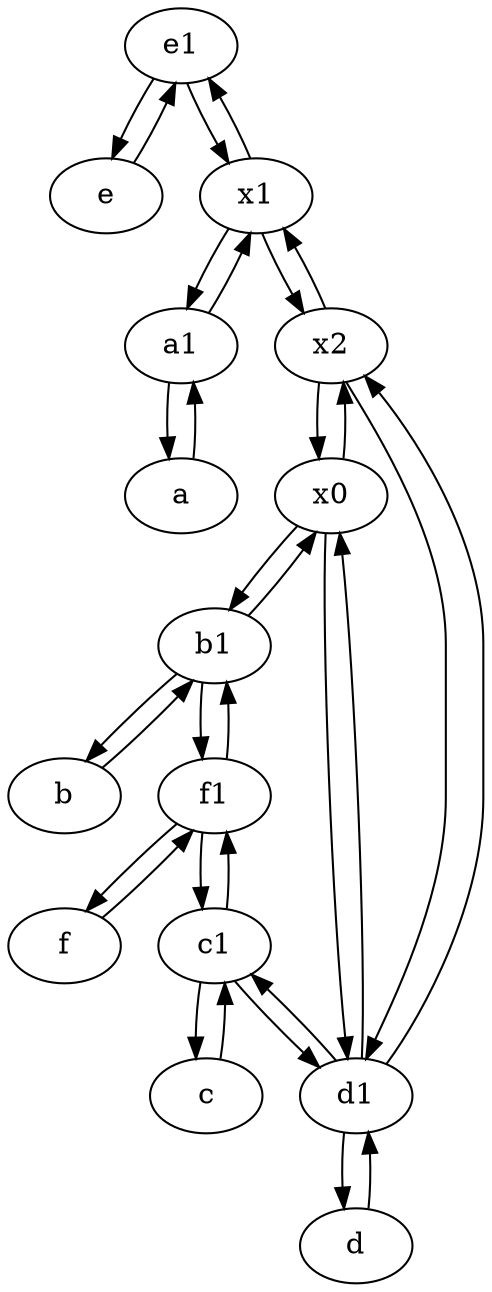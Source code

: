 digraph  {
	e1 [pos="25,45!"];
	x0;
	e [pos="30,50!"];
	a1 [pos="40,15!"];
	a [pos="40,10!"];
	b [pos="50,20!"];
	x2;
	c1 [pos="30,15!"];
	d1 [pos="25,30!"];
	f1;
	c [pos="20,10!"];
	x1;
	b1 [pos="45,20!"];
	d [pos="20,30!"];
	f [pos="15,45!"];
	b1 -> f1;
	c1 -> c;
	f1 -> b1;
	x2 -> d1;
	x1 -> e1;
	e1 -> x1;
	c1 -> d1;
	b1 -> b;
	x0 -> b1;
	e1 -> e;
	b1 -> x0;
	d1 -> x2;
	a1 -> x1;
	f1 -> f;
	c -> c1;
	a -> a1;
	e -> e1;
	a1 -> a;
	d1 -> d;
	x0 -> x2;
	x1 -> a1;
	b -> b1;
	x2 -> x0;
	f -> f1;
	x2 -> x1;
	d -> d1;
	d1 -> c1;
	d1 -> x0;
	x1 -> x2;
	c1 -> f1;
	x0 -> d1;
	f1 -> c1;

	}
